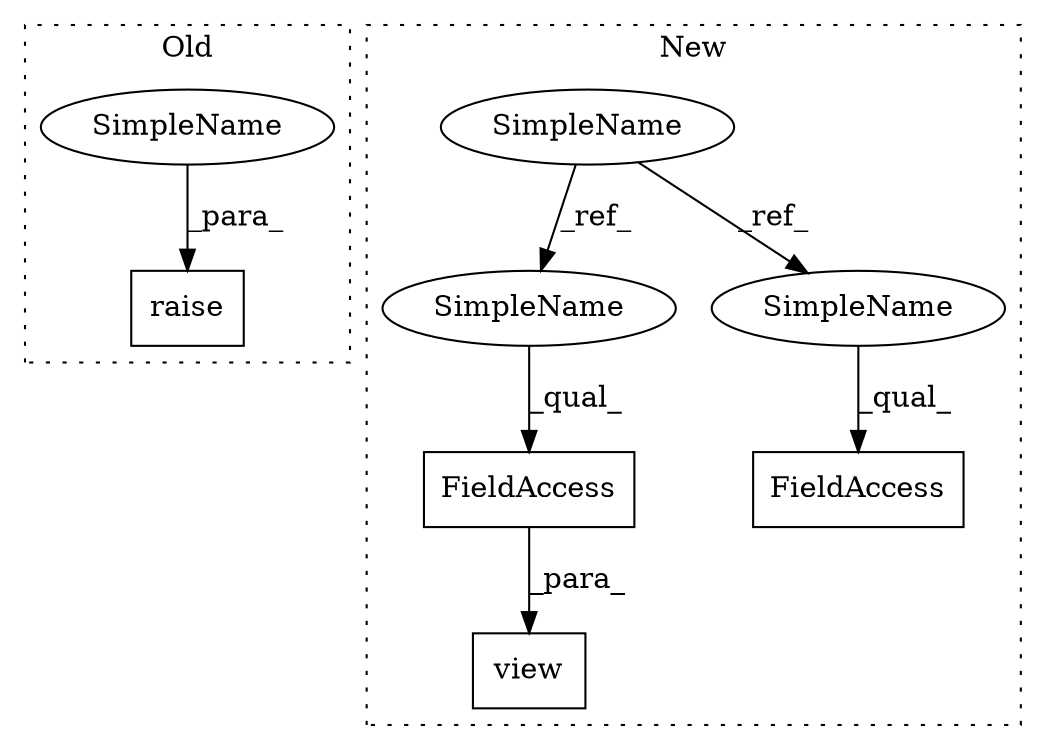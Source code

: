digraph G {
subgraph cluster0 {
1 [label="raise" a="32" s="3309,3338" l="6,1" shape="box"];
8 [label="SimpleName" a="42" s="3334" l="4" shape="ellipse"];
label = "Old";
style="dotted";
}
subgraph cluster1 {
2 [label="view" a="32" s="3688,3711" l="5,1" shape="box"];
3 [label="FieldAccess" a="22" s="3693" l="18" shape="box"];
4 [label="SimpleName" a="42" s="3520" l="4" shape="ellipse"];
5 [label="FieldAccess" a="22" s="3573" l="17" shape="box"];
6 [label="SimpleName" a="42" s="3693" l="4" shape="ellipse"];
7 [label="SimpleName" a="42" s="3573" l="4" shape="ellipse"];
label = "New";
style="dotted";
}
3 -> 2 [label="_para_"];
4 -> 6 [label="_ref_"];
4 -> 7 [label="_ref_"];
6 -> 3 [label="_qual_"];
7 -> 5 [label="_qual_"];
8 -> 1 [label="_para_"];
}